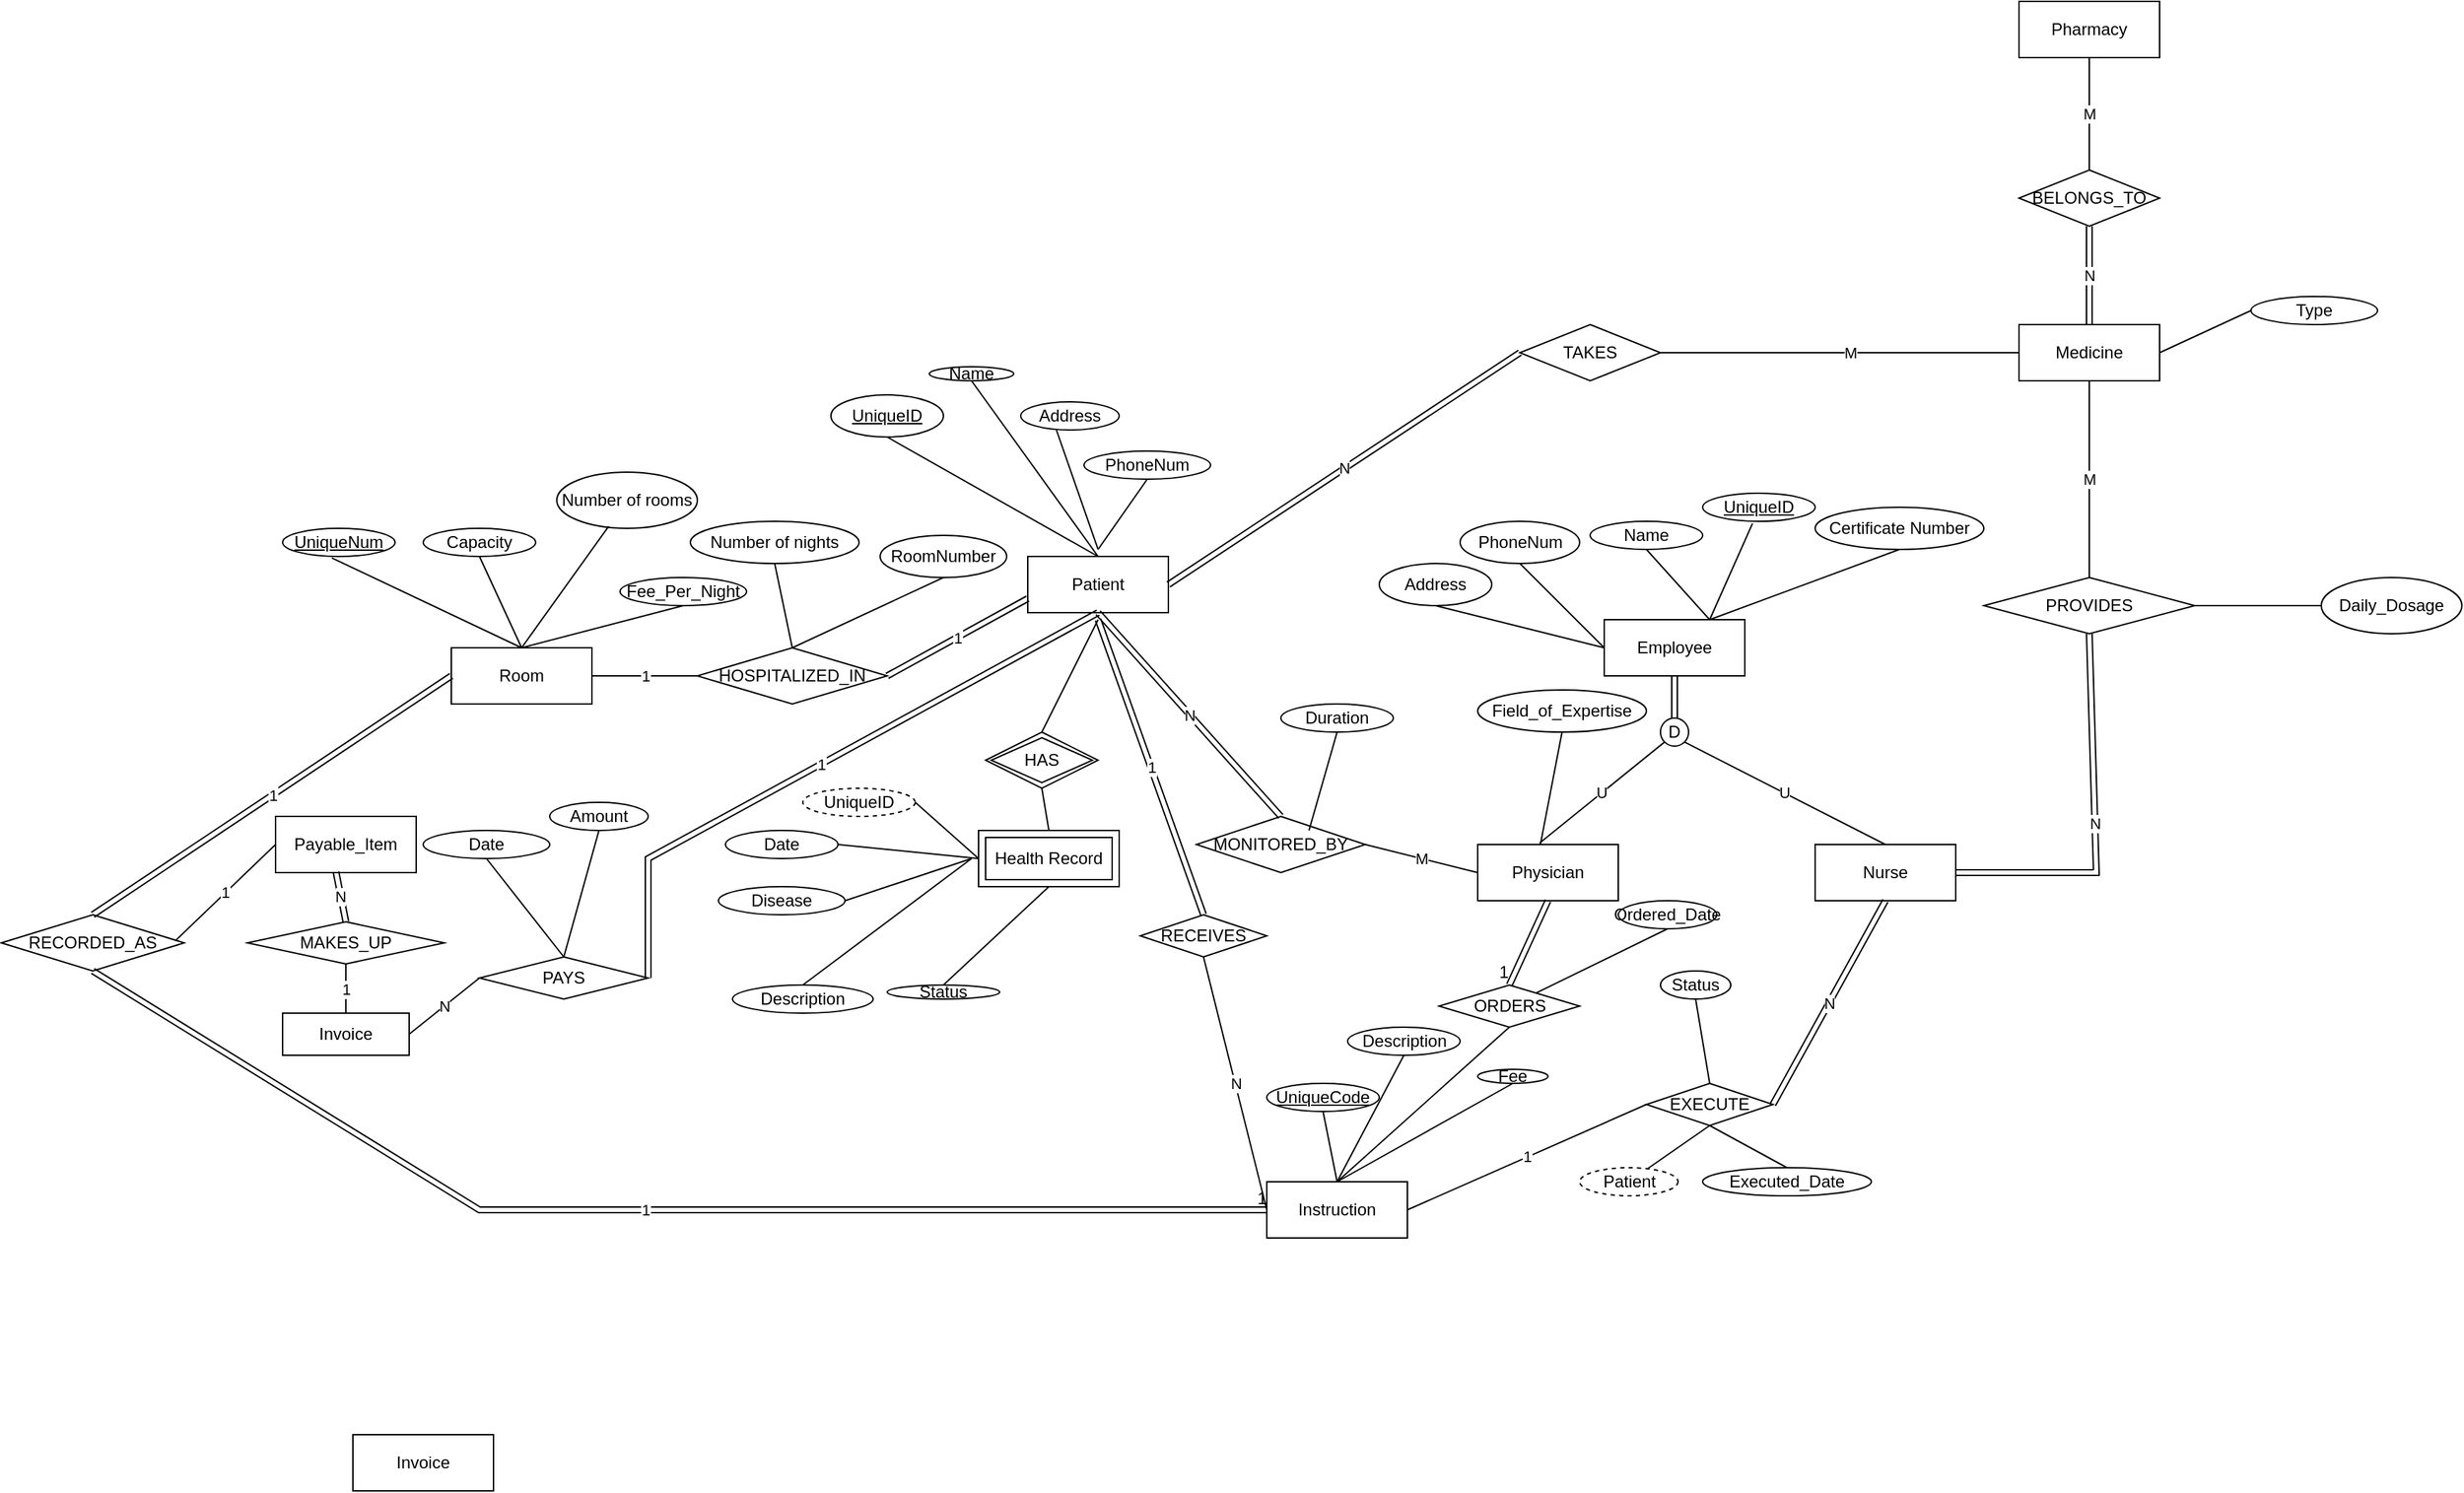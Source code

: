 <mxfile version="20.8.20" type="github">
  <diagram name="Page-1" id="-dqnDWmHI4KpS8x99t0E">
    <mxGraphModel dx="1797" dy="1691" grid="1" gridSize="10" guides="1" tooltips="1" connect="1" arrows="1" fold="1" page="1" pageScale="1" pageWidth="850" pageHeight="1100" math="0" shadow="0">
      <root>
        <mxCell id="0" />
        <mxCell id="1" parent="0" />
        <mxCell id="aSZPK6pYw0Ljr9cqZKYC-2" value="Room" style="whiteSpace=wrap;html=1;align=center;" parent="1" vertex="1">
          <mxGeometry x="-20" y="140" width="100" height="40" as="geometry" />
        </mxCell>
        <mxCell id="aSZPK6pYw0Ljr9cqZKYC-3" value="Patient" style="whiteSpace=wrap;html=1;align=center;" parent="1" vertex="1">
          <mxGeometry x="390" y="75" width="100" height="40" as="geometry" />
        </mxCell>
        <mxCell id="aSZPK6pYw0Ljr9cqZKYC-4" value="Employee" style="whiteSpace=wrap;html=1;align=center;" parent="1" vertex="1">
          <mxGeometry x="800" y="120" width="100" height="40" as="geometry" />
        </mxCell>
        <mxCell id="aSZPK6pYw0Ljr9cqZKYC-5" value="Payable_Item" style="whiteSpace=wrap;html=1;align=center;" parent="1" vertex="1">
          <mxGeometry x="-145" y="260" width="100" height="40" as="geometry" />
        </mxCell>
        <mxCell id="aSZPK6pYw0Ljr9cqZKYC-10" value="Physician" style="whiteSpace=wrap;html=1;align=center;" parent="1" vertex="1">
          <mxGeometry x="710" y="280" width="100" height="40" as="geometry" />
        </mxCell>
        <mxCell id="aSZPK6pYw0Ljr9cqZKYC-11" value="Nurse" style="whiteSpace=wrap;html=1;align=center;" parent="1" vertex="1">
          <mxGeometry x="950" y="280" width="100" height="40" as="geometry" />
        </mxCell>
        <mxCell id="aSZPK6pYw0Ljr9cqZKYC-12" value="HOSPITALIZED_IN" style="shape=rhombus;perimeter=rhombusPerimeter;whiteSpace=wrap;html=1;align=center;" parent="1" vertex="1">
          <mxGeometry x="155" y="140" width="135" height="40" as="geometry" />
        </mxCell>
        <mxCell id="aSZPK6pYw0Ljr9cqZKYC-15" value="HAS" style="shape=rhombus;double=1;perimeter=rhombusPerimeter;whiteSpace=wrap;html=1;align=center;" parent="1" vertex="1">
          <mxGeometry x="360" y="200" width="80" height="40" as="geometry" />
        </mxCell>
        <mxCell id="aSZPK6pYw0Ljr9cqZKYC-16" value="Health Record" style="shape=ext;margin=3;double=1;whiteSpace=wrap;html=1;align=center;" parent="1" vertex="1">
          <mxGeometry x="355" y="270" width="100" height="40" as="geometry" />
        </mxCell>
        <mxCell id="aSZPK6pYw0Ljr9cqZKYC-17" value="Instruction" style="whiteSpace=wrap;html=1;align=center;fontStyle=0" parent="1" vertex="1">
          <mxGeometry x="560" y="520" width="100" height="40" as="geometry" />
        </mxCell>
        <mxCell id="aSZPK6pYw0Ljr9cqZKYC-19" value="MONITORED_BY" style="shape=rhombus;perimeter=rhombusPerimeter;whiteSpace=wrap;html=1;align=center;" parent="1" vertex="1">
          <mxGeometry x="510" y="260" width="120" height="40" as="geometry" />
        </mxCell>
        <mxCell id="aSZPK6pYw0Ljr9cqZKYC-20" value="EXECUTE" style="shape=rhombus;perimeter=rhombusPerimeter;whiteSpace=wrap;html=1;align=center;" parent="1" vertex="1">
          <mxGeometry x="830" y="450" width="90" height="30" as="geometry" />
        </mxCell>
        <mxCell id="aSZPK6pYw0Ljr9cqZKYC-21" value="ORDERS" style="shape=rhombus;perimeter=rhombusPerimeter;whiteSpace=wrap;html=1;align=center;" parent="1" vertex="1">
          <mxGeometry x="682.5" y="380" width="100" height="30" as="geometry" />
        </mxCell>
        <mxCell id="aSZPK6pYw0Ljr9cqZKYC-22" value="RECEIVES" style="shape=rhombus;perimeter=rhombusPerimeter;whiteSpace=wrap;html=1;align=center;" parent="1" vertex="1">
          <mxGeometry x="470" y="330" width="90" height="30" as="geometry" />
        </mxCell>
        <mxCell id="aSZPK6pYw0Ljr9cqZKYC-26" value="D" style="ellipse;whiteSpace=wrap;html=1;" parent="1" vertex="1">
          <mxGeometry x="840" y="190" width="20" height="20" as="geometry" />
        </mxCell>
        <mxCell id="aSZPK6pYw0Ljr9cqZKYC-32" value="U" style="endArrow=none;html=1;rounded=0;exitX=0.44;exitY=-0.025;exitDx=0;exitDy=0;exitPerimeter=0;entryX=0;entryY=1;entryDx=0;entryDy=0;" parent="1" source="aSZPK6pYw0Ljr9cqZKYC-10" target="aSZPK6pYw0Ljr9cqZKYC-26" edge="1">
          <mxGeometry relative="1" as="geometry">
            <mxPoint x="720" y="230" as="sourcePoint" />
            <mxPoint x="880" y="230" as="targetPoint" />
          </mxGeometry>
        </mxCell>
        <mxCell id="aSZPK6pYw0Ljr9cqZKYC-33" value="" style="shape=link;html=1;rounded=0;exitX=0.5;exitY=1;exitDx=0;exitDy=0;entryX=0.5;entryY=0;entryDx=0;entryDy=0;" parent="1" source="aSZPK6pYw0Ljr9cqZKYC-4" target="aSZPK6pYw0Ljr9cqZKYC-26" edge="1">
          <mxGeometry relative="1" as="geometry">
            <mxPoint x="720" y="230" as="sourcePoint" />
            <mxPoint x="880" y="230" as="targetPoint" />
          </mxGeometry>
        </mxCell>
        <mxCell id="aSZPK6pYw0Ljr9cqZKYC-35" value="U" style="endArrow=none;html=1;rounded=0;entryX=0.5;entryY=0;entryDx=0;entryDy=0;exitX=1;exitY=1;exitDx=0;exitDy=0;" parent="1" source="aSZPK6pYw0Ljr9cqZKYC-26" target="aSZPK6pYw0Ljr9cqZKYC-11" edge="1">
          <mxGeometry relative="1" as="geometry">
            <mxPoint x="720" y="230" as="sourcePoint" />
            <mxPoint x="880" y="230" as="targetPoint" />
          </mxGeometry>
        </mxCell>
        <mxCell id="aSZPK6pYw0Ljr9cqZKYC-50" value="1" style="shape=link;html=1;rounded=0;entryX=0;entryY=0.75;entryDx=0;entryDy=0;exitX=1;exitY=0.5;exitDx=0;exitDy=0;" parent="1" source="aSZPK6pYw0Ljr9cqZKYC-12" target="aSZPK6pYw0Ljr9cqZKYC-3" edge="1">
          <mxGeometry relative="1" as="geometry">
            <mxPoint x="350" y="160" as="sourcePoint" />
            <mxPoint x="280" y="310" as="targetPoint" />
          </mxGeometry>
        </mxCell>
        <mxCell id="aSZPK6pYw0Ljr9cqZKYC-52" value="1" style="endArrow=none;html=1;rounded=0;exitX=1;exitY=0.5;exitDx=0;exitDy=0;entryX=0;entryY=0.5;entryDx=0;entryDy=0;" parent="1" source="aSZPK6pYw0Ljr9cqZKYC-2" target="aSZPK6pYw0Ljr9cqZKYC-12" edge="1">
          <mxGeometry relative="1" as="geometry">
            <mxPoint x="120" y="240" as="sourcePoint" />
            <mxPoint x="280" y="240" as="targetPoint" />
          </mxGeometry>
        </mxCell>
        <mxCell id="aSZPK6pYw0Ljr9cqZKYC-53" value="" style="endArrow=none;html=1;rounded=0;entryX=0.5;entryY=0;entryDx=0;entryDy=0;" parent="1" target="aSZPK6pYw0Ljr9cqZKYC-15" edge="1">
          <mxGeometry relative="1" as="geometry">
            <mxPoint x="440" y="120" as="sourcePoint" />
            <mxPoint x="370" y="360" as="targetPoint" />
          </mxGeometry>
        </mxCell>
        <mxCell id="aSZPK6pYw0Ljr9cqZKYC-54" value="" style="endArrow=none;html=1;rounded=0;exitX=0.5;exitY=1;exitDx=0;exitDy=0;entryX=0.5;entryY=0;entryDx=0;entryDy=0;" parent="1" source="aSZPK6pYw0Ljr9cqZKYC-15" target="aSZPK6pYw0Ljr9cqZKYC-16" edge="1">
          <mxGeometry relative="1" as="geometry">
            <mxPoint x="280" y="360" as="sourcePoint" />
            <mxPoint x="440" y="360" as="targetPoint" />
            <Array as="points" />
          </mxGeometry>
        </mxCell>
        <mxCell id="aSZPK6pYw0Ljr9cqZKYC-59" value="" style="shape=link;html=1;rounded=0;exitX=0.5;exitY=1;exitDx=0;exitDy=0;entryX=0.5;entryY=0;entryDx=0;entryDy=0;" parent="1" source="aSZPK6pYw0Ljr9cqZKYC-10" target="aSZPK6pYw0Ljr9cqZKYC-21" edge="1">
          <mxGeometry relative="1" as="geometry">
            <mxPoint x="700" y="510" as="sourcePoint" />
            <mxPoint x="860" y="510" as="targetPoint" />
          </mxGeometry>
        </mxCell>
        <mxCell id="aSZPK6pYw0Ljr9cqZKYC-60" value="1" style="resizable=0;html=1;align=right;verticalAlign=bottom;" parent="aSZPK6pYw0Ljr9cqZKYC-59" connectable="0" vertex="1">
          <mxGeometry x="1" relative="1" as="geometry" />
        </mxCell>
        <mxCell id="aSZPK6pYw0Ljr9cqZKYC-61" value="" style="endArrow=none;html=1;rounded=0;exitX=0.5;exitY=1;exitDx=0;exitDy=0;entryX=0.5;entryY=0;entryDx=0;entryDy=0;" parent="1" source="aSZPK6pYw0Ljr9cqZKYC-21" target="aSZPK6pYw0Ljr9cqZKYC-17" edge="1">
          <mxGeometry relative="1" as="geometry">
            <mxPoint x="630" y="510" as="sourcePoint" />
            <mxPoint x="790" y="510" as="targetPoint" />
          </mxGeometry>
        </mxCell>
        <mxCell id="aSZPK6pYw0Ljr9cqZKYC-63" value="N" style="endArrow=none;html=1;rounded=0;exitX=0.5;exitY=1;exitDx=0;exitDy=0;entryX=0;entryY=0.5;entryDx=0;entryDy=0;" parent="1" source="aSZPK6pYw0Ljr9cqZKYC-22" target="aSZPK6pYw0Ljr9cqZKYC-17" edge="1">
          <mxGeometry relative="1" as="geometry">
            <mxPoint x="630" y="450" as="sourcePoint" />
            <mxPoint x="530" y="480" as="targetPoint" />
          </mxGeometry>
        </mxCell>
        <mxCell id="aSZPK6pYw0Ljr9cqZKYC-64" value="N" style="shape=link;html=1;rounded=0;exitX=0.5;exitY=1;exitDx=0;exitDy=0;entryX=1;entryY=0.5;entryDx=0;entryDy=0;" parent="1" source="aSZPK6pYw0Ljr9cqZKYC-11" target="aSZPK6pYw0Ljr9cqZKYC-20" edge="1">
          <mxGeometry relative="1" as="geometry">
            <mxPoint x="770" y="450" as="sourcePoint" />
            <mxPoint x="930" y="450" as="targetPoint" />
          </mxGeometry>
        </mxCell>
        <mxCell id="aSZPK6pYw0Ljr9cqZKYC-66" value="1" style="endArrow=none;html=1;rounded=0;exitX=1;exitY=0.5;exitDx=0;exitDy=0;entryX=0;entryY=0.5;entryDx=0;entryDy=0;" parent="1" source="aSZPK6pYw0Ljr9cqZKYC-17" target="aSZPK6pYw0Ljr9cqZKYC-20" edge="1">
          <mxGeometry relative="1" as="geometry">
            <mxPoint x="770" y="450" as="sourcePoint" />
            <mxPoint x="930" y="450" as="targetPoint" />
          </mxGeometry>
        </mxCell>
        <mxCell id="6vHMBVvT9jH56hpRkgGV-1" value="1" style="shape=link;html=1;rounded=0;entryX=0.5;entryY=0;entryDx=0;entryDy=0;" parent="1" target="aSZPK6pYw0Ljr9cqZKYC-22" edge="1">
          <mxGeometry relative="1" as="geometry">
            <mxPoint x="440" y="120" as="sourcePoint" />
            <mxPoint x="520" y="310" as="targetPoint" />
          </mxGeometry>
        </mxCell>
        <mxCell id="6vHMBVvT9jH56hpRkgGV-3" value="N" style="shape=link;html=1;rounded=0;entryX=0.5;entryY=0;entryDx=0;entryDy=0;exitX=0.5;exitY=1;exitDx=0;exitDy=0;" parent="1" source="aSZPK6pYw0Ljr9cqZKYC-3" target="aSZPK6pYw0Ljr9cqZKYC-19" edge="1">
          <mxGeometry relative="1" as="geometry">
            <mxPoint x="450" y="120" as="sourcePoint" />
            <mxPoint x="400" y="250" as="targetPoint" />
          </mxGeometry>
        </mxCell>
        <mxCell id="6vHMBVvT9jH56hpRkgGV-5" value="M" style="endArrow=none;html=1;rounded=0;entryX=0;entryY=0.5;entryDx=0;entryDy=0;exitX=1;exitY=0.5;exitDx=0;exitDy=0;" parent="1" source="aSZPK6pYw0Ljr9cqZKYC-19" target="aSZPK6pYw0Ljr9cqZKYC-10" edge="1">
          <mxGeometry relative="1" as="geometry">
            <mxPoint x="240" y="250" as="sourcePoint" />
            <mxPoint x="400" y="250" as="targetPoint" />
          </mxGeometry>
        </mxCell>
        <mxCell id="6vHMBVvT9jH56hpRkgGV-8" value="N" style="shape=link;html=1;rounded=0;" parent="1" edge="1">
          <mxGeometry relative="1" as="geometry">
            <mxPoint x="490" y="95" as="sourcePoint" />
            <mxPoint x="740" y="-70" as="targetPoint" />
          </mxGeometry>
        </mxCell>
        <mxCell id="6vHMBVvT9jH56hpRkgGV-11" value="TAKES" style="shape=rhombus;perimeter=rhombusPerimeter;whiteSpace=wrap;html=1;align=center;" parent="1" vertex="1">
          <mxGeometry x="740" y="-90" width="100" height="40" as="geometry" />
        </mxCell>
        <mxCell id="6vHMBVvT9jH56hpRkgGV-12" value="M" style="endArrow=none;html=1;rounded=0;exitX=1;exitY=0.5;exitDx=0;exitDy=0;" parent="1" source="6vHMBVvT9jH56hpRkgGV-11" edge="1">
          <mxGeometry relative="1" as="geometry">
            <mxPoint x="970" y="-200" as="sourcePoint" />
            <mxPoint x="1110" y="-70" as="targetPoint" />
          </mxGeometry>
        </mxCell>
        <mxCell id="8IZqVmxzMMiTwjFsyfuv-1" value="UniqueID" style="ellipse;whiteSpace=wrap;html=1;align=center;fontStyle=4;" parent="1" vertex="1">
          <mxGeometry x="870" y="30" width="80" height="20" as="geometry" />
        </mxCell>
        <mxCell id="8IZqVmxzMMiTwjFsyfuv-3" value="Name" style="ellipse;whiteSpace=wrap;html=1;align=center;" parent="1" vertex="1">
          <mxGeometry x="790" y="50" width="80" height="20" as="geometry" />
        </mxCell>
        <mxCell id="8IZqVmxzMMiTwjFsyfuv-4" value="Address" style="ellipse;whiteSpace=wrap;html=1;align=center;" parent="1" vertex="1">
          <mxGeometry x="640" y="80" width="80" height="30" as="geometry" />
        </mxCell>
        <mxCell id="8IZqVmxzMMiTwjFsyfuv-5" value="PhoneNum" style="ellipse;whiteSpace=wrap;html=1;align=center;" parent="1" vertex="1">
          <mxGeometry x="697.5" y="50" width="85" height="30" as="geometry" />
        </mxCell>
        <mxCell id="8IZqVmxzMMiTwjFsyfuv-6" value="Certificate Number" style="ellipse;whiteSpace=wrap;html=1;align=center;" parent="1" vertex="1">
          <mxGeometry x="950" y="40" width="120" height="30" as="geometry" />
        </mxCell>
        <mxCell id="8IZqVmxzMMiTwjFsyfuv-7" value="" style="endArrow=none;html=1;rounded=0;exitX=0.5;exitY=1;exitDx=0;exitDy=0;entryX=0;entryY=0.5;entryDx=0;entryDy=0;" parent="1" source="8IZqVmxzMMiTwjFsyfuv-4" target="aSZPK6pYw0Ljr9cqZKYC-4" edge="1">
          <mxGeometry relative="1" as="geometry">
            <mxPoint x="740" y="150" as="sourcePoint" />
            <mxPoint x="900" y="150" as="targetPoint" />
          </mxGeometry>
        </mxCell>
        <mxCell id="8IZqVmxzMMiTwjFsyfuv-9" value="" style="endArrow=none;html=1;rounded=0;exitX=0.5;exitY=1;exitDx=0;exitDy=0;entryX=0;entryY=0.5;entryDx=0;entryDy=0;" parent="1" source="8IZqVmxzMMiTwjFsyfuv-5" target="aSZPK6pYw0Ljr9cqZKYC-4" edge="1">
          <mxGeometry relative="1" as="geometry">
            <mxPoint x="740" y="150" as="sourcePoint" />
            <mxPoint x="900" y="150" as="targetPoint" />
          </mxGeometry>
        </mxCell>
        <mxCell id="8IZqVmxzMMiTwjFsyfuv-10" value="" style="endArrow=none;html=1;rounded=0;exitX=0.5;exitY=1;exitDx=0;exitDy=0;entryX=0.75;entryY=0;entryDx=0;entryDy=0;" parent="1" source="8IZqVmxzMMiTwjFsyfuv-3" target="aSZPK6pYw0Ljr9cqZKYC-4" edge="1">
          <mxGeometry relative="1" as="geometry">
            <mxPoint x="740" y="150" as="sourcePoint" />
            <mxPoint x="900" y="150" as="targetPoint" />
          </mxGeometry>
        </mxCell>
        <mxCell id="8IZqVmxzMMiTwjFsyfuv-11" value="" style="endArrow=none;html=1;rounded=0;exitX=0.443;exitY=1.079;exitDx=0;exitDy=0;exitPerimeter=0;entryX=0.75;entryY=0;entryDx=0;entryDy=0;" parent="1" source="8IZqVmxzMMiTwjFsyfuv-1" target="aSZPK6pYw0Ljr9cqZKYC-4" edge="1">
          <mxGeometry relative="1" as="geometry">
            <mxPoint x="740" y="150" as="sourcePoint" />
            <mxPoint x="900" y="150" as="targetPoint" />
          </mxGeometry>
        </mxCell>
        <mxCell id="8IZqVmxzMMiTwjFsyfuv-12" value="" style="endArrow=none;html=1;rounded=0;entryX=0.5;entryY=1;entryDx=0;entryDy=0;exitX=0.75;exitY=0;exitDx=0;exitDy=0;" parent="1" source="aSZPK6pYw0Ljr9cqZKYC-4" target="8IZqVmxzMMiTwjFsyfuv-6" edge="1">
          <mxGeometry relative="1" as="geometry">
            <mxPoint x="740" y="150" as="sourcePoint" />
            <mxPoint x="900" y="150" as="targetPoint" />
          </mxGeometry>
        </mxCell>
        <mxCell id="8IZqVmxzMMiTwjFsyfuv-13" value="Field_of_Expertise" style="ellipse;whiteSpace=wrap;html=1;align=center;" parent="1" vertex="1">
          <mxGeometry x="710" y="170" width="120" height="30" as="geometry" />
        </mxCell>
        <mxCell id="8IZqVmxzMMiTwjFsyfuv-14" value="" style="endArrow=none;html=1;rounded=0;exitX=0.5;exitY=1;exitDx=0;exitDy=0;entryX=0.447;entryY=-0.014;entryDx=0;entryDy=0;entryPerimeter=0;" parent="1" source="8IZqVmxzMMiTwjFsyfuv-13" target="aSZPK6pYw0Ljr9cqZKYC-10" edge="1">
          <mxGeometry relative="1" as="geometry">
            <mxPoint x="740" y="190" as="sourcePoint" />
            <mxPoint x="900" y="190" as="targetPoint" />
          </mxGeometry>
        </mxCell>
        <mxCell id="8IZqVmxzMMiTwjFsyfuv-15" value="UniqueID" style="ellipse;whiteSpace=wrap;html=1;align=center;fontStyle=4;" parent="1" vertex="1">
          <mxGeometry x="250" y="-40" width="80" height="30" as="geometry" />
        </mxCell>
        <mxCell id="8IZqVmxzMMiTwjFsyfuv-16" value="Name" style="ellipse;whiteSpace=wrap;html=1;align=center;" parent="1" vertex="1">
          <mxGeometry x="320" y="-60" width="60" height="10" as="geometry" />
        </mxCell>
        <mxCell id="8IZqVmxzMMiTwjFsyfuv-18" value="PhoneNum" style="ellipse;whiteSpace=wrap;html=1;align=center;" parent="1" vertex="1">
          <mxGeometry x="430" width="90" height="20" as="geometry" />
        </mxCell>
        <mxCell id="8IZqVmxzMMiTwjFsyfuv-19" value="Address" style="ellipse;whiteSpace=wrap;html=1;align=center;" parent="1" vertex="1">
          <mxGeometry x="385" y="-35" width="70" height="20" as="geometry" />
        </mxCell>
        <mxCell id="8IZqVmxzMMiTwjFsyfuv-21" value="" style="endArrow=none;html=1;rounded=0;exitX=0.5;exitY=1;exitDx=0;exitDy=0;entryX=0.5;entryY=0;entryDx=0;entryDy=0;" parent="1" source="8IZqVmxzMMiTwjFsyfuv-16" target="aSZPK6pYw0Ljr9cqZKYC-3" edge="1">
          <mxGeometry relative="1" as="geometry">
            <mxPoint x="430" y="80" as="sourcePoint" />
            <mxPoint x="590" y="80" as="targetPoint" />
          </mxGeometry>
        </mxCell>
        <mxCell id="8IZqVmxzMMiTwjFsyfuv-22" value="" style="endArrow=none;html=1;rounded=0;exitX=0.5;exitY=1;exitDx=0;exitDy=0;entryX=0.5;entryY=0;entryDx=0;entryDy=0;" parent="1" source="8IZqVmxzMMiTwjFsyfuv-15" target="aSZPK6pYw0Ljr9cqZKYC-3" edge="1">
          <mxGeometry relative="1" as="geometry">
            <mxPoint x="430" y="80" as="sourcePoint" />
            <mxPoint x="590" y="80" as="targetPoint" />
          </mxGeometry>
        </mxCell>
        <mxCell id="8IZqVmxzMMiTwjFsyfuv-23" value="" style="endArrow=none;html=1;rounded=0;entryX=0.363;entryY=1.007;entryDx=0;entryDy=0;entryPerimeter=0;" parent="1" target="8IZqVmxzMMiTwjFsyfuv-19" edge="1">
          <mxGeometry relative="1" as="geometry">
            <mxPoint x="440" y="70" as="sourcePoint" />
            <mxPoint x="590" y="80" as="targetPoint" />
          </mxGeometry>
        </mxCell>
        <mxCell id="8IZqVmxzMMiTwjFsyfuv-24" value="" style="endArrow=none;html=1;rounded=0;entryX=0.5;entryY=1;entryDx=0;entryDy=0;" parent="1" target="8IZqVmxzMMiTwjFsyfuv-18" edge="1">
          <mxGeometry relative="1" as="geometry">
            <mxPoint x="440" y="70" as="sourcePoint" />
            <mxPoint x="590" y="80" as="targetPoint" />
          </mxGeometry>
        </mxCell>
        <mxCell id="8IZqVmxzMMiTwjFsyfuv-25" value="UniqueNum" style="ellipse;whiteSpace=wrap;html=1;align=center;fontStyle=4;" parent="1" vertex="1">
          <mxGeometry x="-140" y="55" width="80" height="20" as="geometry" />
        </mxCell>
        <mxCell id="8IZqVmxzMMiTwjFsyfuv-26" value="Fee_Per_Night" style="ellipse;whiteSpace=wrap;html=1;align=center;" parent="1" vertex="1">
          <mxGeometry x="100" y="90" width="90" height="20" as="geometry" />
        </mxCell>
        <mxCell id="8IZqVmxzMMiTwjFsyfuv-27" value="Capacity" style="ellipse;whiteSpace=wrap;html=1;align=center;" parent="1" vertex="1">
          <mxGeometry x="-40" y="55" width="80" height="20" as="geometry" />
        </mxCell>
        <mxCell id="8IZqVmxzMMiTwjFsyfuv-28" value="" style="endArrow=none;html=1;rounded=0;exitX=0.438;exitY=1.054;exitDx=0;exitDy=0;exitPerimeter=0;entryX=0.5;entryY=0;entryDx=0;entryDy=0;" parent="1" source="8IZqVmxzMMiTwjFsyfuv-25" target="aSZPK6pYw0Ljr9cqZKYC-2" edge="1">
          <mxGeometry relative="1" as="geometry">
            <mxPoint x="190" y="80" as="sourcePoint" />
            <mxPoint x="350" y="80" as="targetPoint" />
          </mxGeometry>
        </mxCell>
        <mxCell id="8IZqVmxzMMiTwjFsyfuv-29" value="" style="endArrow=none;html=1;rounded=0;exitX=0.5;exitY=1;exitDx=0;exitDy=0;" parent="1" source="8IZqVmxzMMiTwjFsyfuv-27" edge="1">
          <mxGeometry relative="1" as="geometry">
            <mxPoint x="120" y="80" as="sourcePoint" />
            <mxPoint x="30" y="140" as="targetPoint" />
          </mxGeometry>
        </mxCell>
        <mxCell id="8IZqVmxzMMiTwjFsyfuv-30" value="" style="endArrow=none;html=1;rounded=0;entryX=0.5;entryY=1;entryDx=0;entryDy=0;exitX=0.5;exitY=0;exitDx=0;exitDy=0;" parent="1" source="aSZPK6pYw0Ljr9cqZKYC-2" target="8IZqVmxzMMiTwjFsyfuv-26" edge="1">
          <mxGeometry relative="1" as="geometry">
            <mxPoint x="180" y="120" as="sourcePoint" />
            <mxPoint x="280" y="80" as="targetPoint" />
          </mxGeometry>
        </mxCell>
        <mxCell id="8IZqVmxzMMiTwjFsyfuv-31" value="UniqueCode" style="ellipse;whiteSpace=wrap;html=1;align=center;fontStyle=4;" parent="1" vertex="1">
          <mxGeometry x="560" y="450" width="80" height="20" as="geometry" />
        </mxCell>
        <mxCell id="8IZqVmxzMMiTwjFsyfuv-32" value="Description" style="ellipse;whiteSpace=wrap;html=1;align=center;" parent="1" vertex="1">
          <mxGeometry x="617.5" y="410" width="80" height="20" as="geometry" />
        </mxCell>
        <mxCell id="8IZqVmxzMMiTwjFsyfuv-33" value="Fee" style="ellipse;whiteSpace=wrap;html=1;align=center;" parent="1" vertex="1">
          <mxGeometry x="710" y="440" width="50" height="10" as="geometry" />
        </mxCell>
        <mxCell id="8IZqVmxzMMiTwjFsyfuv-34" value="" style="endArrow=none;html=1;rounded=0;exitX=0.5;exitY=1;exitDx=0;exitDy=0;entryX=0.5;entryY=0;entryDx=0;entryDy=0;" parent="1" source="8IZqVmxzMMiTwjFsyfuv-31" target="aSZPK6pYw0Ljr9cqZKYC-17" edge="1">
          <mxGeometry relative="1" as="geometry">
            <mxPoint x="630" y="430" as="sourcePoint" />
            <mxPoint x="610" y="600" as="targetPoint" />
          </mxGeometry>
        </mxCell>
        <mxCell id="8IZqVmxzMMiTwjFsyfuv-35" value="" style="endArrow=none;html=1;rounded=0;exitX=0.5;exitY=1;exitDx=0;exitDy=0;entryX=0.5;entryY=0;entryDx=0;entryDy=0;" parent="1" source="8IZqVmxzMMiTwjFsyfuv-32" target="aSZPK6pYw0Ljr9cqZKYC-17" edge="1">
          <mxGeometry relative="1" as="geometry">
            <mxPoint x="630" y="430" as="sourcePoint" />
            <mxPoint x="790" y="430" as="targetPoint" />
          </mxGeometry>
        </mxCell>
        <mxCell id="8IZqVmxzMMiTwjFsyfuv-36" value="" style="endArrow=none;html=1;rounded=0;entryX=0.5;entryY=1;entryDx=0;entryDy=0;exitX=0.5;exitY=0;exitDx=0;exitDy=0;" parent="1" source="aSZPK6pYw0Ljr9cqZKYC-17" target="8IZqVmxzMMiTwjFsyfuv-33" edge="1">
          <mxGeometry relative="1" as="geometry">
            <mxPoint x="630" y="430" as="sourcePoint" />
            <mxPoint x="790" y="430" as="targetPoint" />
          </mxGeometry>
        </mxCell>
        <mxCell id="8IZqVmxzMMiTwjFsyfuv-37" value="Ordered_Date" style="ellipse;whiteSpace=wrap;html=1;align=center;" parent="1" vertex="1">
          <mxGeometry x="810" y="320" width="70" height="20" as="geometry" />
        </mxCell>
        <mxCell id="8IZqVmxzMMiTwjFsyfuv-38" value="" style="endArrow=none;html=1;rounded=0;entryX=0.5;entryY=1;entryDx=0;entryDy=0;" parent="1" source="aSZPK6pYw0Ljr9cqZKYC-21" target="8IZqVmxzMMiTwjFsyfuv-37" edge="1">
          <mxGeometry relative="1" as="geometry">
            <mxPoint x="630" y="370" as="sourcePoint" />
            <mxPoint x="790" y="370" as="targetPoint" />
          </mxGeometry>
        </mxCell>
        <mxCell id="8IZqVmxzMMiTwjFsyfuv-39" value="Status" style="ellipse;whiteSpace=wrap;html=1;align=center;" parent="1" vertex="1">
          <mxGeometry x="840" y="370" width="50" height="20" as="geometry" />
        </mxCell>
        <mxCell id="8IZqVmxzMMiTwjFsyfuv-41" value="" style="endArrow=none;html=1;rounded=0;exitX=0.5;exitY=1;exitDx=0;exitDy=0;" parent="1" source="aSZPK6pYw0Ljr9cqZKYC-20" target="8IZqVmxzMMiTwjFsyfuv-42" edge="1">
          <mxGeometry relative="1" as="geometry">
            <mxPoint x="790" y="430" as="sourcePoint" />
            <mxPoint x="830" y="530" as="targetPoint" />
          </mxGeometry>
        </mxCell>
        <mxCell id="8IZqVmxzMMiTwjFsyfuv-42" value="Patient" style="ellipse;whiteSpace=wrap;html=1;align=center;dashed=1;" parent="1" vertex="1">
          <mxGeometry x="782.5" y="510" width="70" height="20" as="geometry" />
        </mxCell>
        <mxCell id="8IZqVmxzMMiTwjFsyfuv-43" value="Executed_Date" style="ellipse;whiteSpace=wrap;html=1;align=center;" parent="1" vertex="1">
          <mxGeometry x="870" y="510" width="120" height="20" as="geometry" />
        </mxCell>
        <mxCell id="8IZqVmxzMMiTwjFsyfuv-44" value="" style="endArrow=none;html=1;rounded=0;entryX=0.5;entryY=0;entryDx=0;entryDy=0;exitX=0.5;exitY=1;exitDx=0;exitDy=0;" parent="1" source="aSZPK6pYw0Ljr9cqZKYC-20" target="8IZqVmxzMMiTwjFsyfuv-43" edge="1">
          <mxGeometry relative="1" as="geometry">
            <mxPoint x="870" y="480" as="sourcePoint" />
            <mxPoint x="950" y="480" as="targetPoint" />
          </mxGeometry>
        </mxCell>
        <mxCell id="8IZqVmxzMMiTwjFsyfuv-45" value="UniqueID" style="ellipse;whiteSpace=wrap;html=1;align=center;dashed=1;" parent="1" vertex="1">
          <mxGeometry x="230" y="240" width="80" height="20" as="geometry" />
        </mxCell>
        <mxCell id="8IZqVmxzMMiTwjFsyfuv-46" value="Disease" style="ellipse;whiteSpace=wrap;html=1;align=center;" parent="1" vertex="1">
          <mxGeometry x="170" y="310" width="90" height="20" as="geometry" />
        </mxCell>
        <mxCell id="8IZqVmxzMMiTwjFsyfuv-47" value="Date" style="ellipse;whiteSpace=wrap;html=1;align=center;" parent="1" vertex="1">
          <mxGeometry x="175" y="270" width="80" height="20" as="geometry" />
        </mxCell>
        <mxCell id="8IZqVmxzMMiTwjFsyfuv-48" value="Description" style="ellipse;whiteSpace=wrap;html=1;align=center;" parent="1" vertex="1">
          <mxGeometry x="180" y="380" width="100" height="20" as="geometry" />
        </mxCell>
        <mxCell id="8IZqVmxzMMiTwjFsyfuv-49" value="Status" style="ellipse;whiteSpace=wrap;html=1;align=center;" parent="1" vertex="1">
          <mxGeometry x="290" y="380" width="80" height="10" as="geometry" />
        </mxCell>
        <mxCell id="8IZqVmxzMMiTwjFsyfuv-50" value="" style="endArrow=none;html=1;rounded=0;exitX=1;exitY=0.5;exitDx=0;exitDy=0;entryX=0;entryY=0.5;entryDx=0;entryDy=0;" parent="1" source="8IZqVmxzMMiTwjFsyfuv-45" target="aSZPK6pYw0Ljr9cqZKYC-16" edge="1">
          <mxGeometry relative="1" as="geometry">
            <mxPoint x="150" y="540" as="sourcePoint" />
            <mxPoint x="310" y="540" as="targetPoint" />
          </mxGeometry>
        </mxCell>
        <mxCell id="8IZqVmxzMMiTwjFsyfuv-51" value="" style="endArrow=none;html=1;rounded=0;exitX=1;exitY=0.5;exitDx=0;exitDy=0;" parent="1" source="8IZqVmxzMMiTwjFsyfuv-46" edge="1">
          <mxGeometry relative="1" as="geometry">
            <mxPoint x="150" y="540" as="sourcePoint" />
            <mxPoint x="350" y="290" as="targetPoint" />
          </mxGeometry>
        </mxCell>
        <mxCell id="8IZqVmxzMMiTwjFsyfuv-52" value="" style="endArrow=none;html=1;rounded=0;exitX=1;exitY=0.5;exitDx=0;exitDy=0;entryX=0;entryY=0.5;entryDx=0;entryDy=0;" parent="1" source="8IZqVmxzMMiTwjFsyfuv-47" target="aSZPK6pYw0Ljr9cqZKYC-16" edge="1">
          <mxGeometry relative="1" as="geometry">
            <mxPoint x="150" y="540" as="sourcePoint" />
            <mxPoint x="310" y="540" as="targetPoint" />
          </mxGeometry>
        </mxCell>
        <mxCell id="8IZqVmxzMMiTwjFsyfuv-53" value="" style="endArrow=none;html=1;rounded=0;exitX=0.5;exitY=0;exitDx=0;exitDy=0;" parent="1" source="8IZqVmxzMMiTwjFsyfuv-48" edge="1">
          <mxGeometry relative="1" as="geometry">
            <mxPoint x="150" y="540" as="sourcePoint" />
            <mxPoint x="350" y="290" as="targetPoint" />
          </mxGeometry>
        </mxCell>
        <mxCell id="8IZqVmxzMMiTwjFsyfuv-54" value="" style="endArrow=none;html=1;rounded=0;entryX=0.5;entryY=1;entryDx=0;entryDy=0;" parent="1" target="aSZPK6pYw0Ljr9cqZKYC-16" edge="1">
          <mxGeometry relative="1" as="geometry">
            <mxPoint x="330" y="380" as="sourcePoint" />
            <mxPoint x="110" y="530" as="targetPoint" />
          </mxGeometry>
        </mxCell>
        <mxCell id="U0tz3IEdTFuhJ-jfEQH--1" value="Invoice" style="whiteSpace=wrap;html=1;align=center;" parent="1" vertex="1">
          <mxGeometry x="-90" y="700" width="100" height="40" as="geometry" />
        </mxCell>
        <mxCell id="U0tz3IEdTFuhJ-jfEQH--12" value="PROVIDES" style="shape=rhombus;perimeter=rhombusPerimeter;whiteSpace=wrap;html=1;align=center;" parent="1" vertex="1">
          <mxGeometry x="1070" y="90" width="150" height="40" as="geometry" />
        </mxCell>
        <mxCell id="U0tz3IEdTFuhJ-jfEQH--13" value="N" style="shape=link;html=1;rounded=0;exitX=0.5;exitY=1;exitDx=0;exitDy=0;" parent="1" source="U0tz3IEdTFuhJ-jfEQH--12" edge="1">
          <mxGeometry relative="1" as="geometry">
            <mxPoint x="490" y="500" as="sourcePoint" />
            <mxPoint x="1050" y="300" as="targetPoint" />
            <Array as="points">
              <mxPoint x="1150" y="300" />
            </Array>
          </mxGeometry>
        </mxCell>
        <mxCell id="U0tz3IEdTFuhJ-jfEQH--15" value="Medicine" style="whiteSpace=wrap;html=1;align=center;" parent="1" vertex="1">
          <mxGeometry x="1095" y="-90" width="100" height="40" as="geometry" />
        </mxCell>
        <mxCell id="U0tz3IEdTFuhJ-jfEQH--17" value="Pharmacy" style="whiteSpace=wrap;html=1;align=center;" parent="1" vertex="1">
          <mxGeometry x="1095" y="-320" width="100" height="40" as="geometry" />
        </mxCell>
        <mxCell id="U0tz3IEdTFuhJ-jfEQH--18" value="BELONGS_TO" style="shape=rhombus;perimeter=rhombusPerimeter;whiteSpace=wrap;html=1;align=center;" parent="1" vertex="1">
          <mxGeometry x="1095" y="-200" width="100" height="40" as="geometry" />
        </mxCell>
        <mxCell id="U0tz3IEdTFuhJ-jfEQH--32" value="M" style="endArrow=none;html=1;rounded=0;exitX=0.5;exitY=1;exitDx=0;exitDy=0;entryX=0.5;entryY=0;entryDx=0;entryDy=0;" parent="1" source="U0tz3IEdTFuhJ-jfEQH--15" target="U0tz3IEdTFuhJ-jfEQH--12" edge="1">
          <mxGeometry relative="1" as="geometry">
            <mxPoint x="430" y="270" as="sourcePoint" />
            <mxPoint x="1130" y="80" as="targetPoint" />
          </mxGeometry>
        </mxCell>
        <mxCell id="U0tz3IEdTFuhJ-jfEQH--34" value="N" style="shape=link;html=1;rounded=0;exitX=0.5;exitY=1;exitDx=0;exitDy=0;entryX=0.5;entryY=0;entryDx=0;entryDy=0;" parent="1" source="U0tz3IEdTFuhJ-jfEQH--18" target="U0tz3IEdTFuhJ-jfEQH--15" edge="1">
          <mxGeometry relative="1" as="geometry">
            <mxPoint x="430" y="30" as="sourcePoint" />
            <mxPoint x="590" y="30" as="targetPoint" />
          </mxGeometry>
        </mxCell>
        <mxCell id="U0tz3IEdTFuhJ-jfEQH--36" value="M" style="endArrow=none;html=1;rounded=0;exitX=0.5;exitY=1;exitDx=0;exitDy=0;entryX=0.5;entryY=0;entryDx=0;entryDy=0;" parent="1" source="U0tz3IEdTFuhJ-jfEQH--17" target="U0tz3IEdTFuhJ-jfEQH--18" edge="1">
          <mxGeometry relative="1" as="geometry">
            <mxPoint x="430" y="30" as="sourcePoint" />
            <mxPoint x="590" y="30" as="targetPoint" />
          </mxGeometry>
        </mxCell>
        <mxCell id="U0tz3IEdTFuhJ-jfEQH--42" value="RECORDED_AS" style="shape=rhombus;perimeter=rhombusPerimeter;whiteSpace=wrap;html=1;align=center;" parent="1" vertex="1">
          <mxGeometry x="-340" y="330" width="130" height="40" as="geometry" />
        </mxCell>
        <mxCell id="U0tz3IEdTFuhJ-jfEQH--47" value="1" style="shape=link;html=1;rounded=0;exitX=0.5;exitY=1;exitDx=0;exitDy=0;" parent="1" source="U0tz3IEdTFuhJ-jfEQH--42" edge="1">
          <mxGeometry relative="1" as="geometry">
            <mxPoint x="90" y="340" as="sourcePoint" />
            <mxPoint x="560" y="540" as="targetPoint" />
            <Array as="points">
              <mxPoint y="540" />
            </Array>
          </mxGeometry>
        </mxCell>
        <mxCell id="U0tz3IEdTFuhJ-jfEQH--48" value="1" style="resizable=0;html=1;align=right;verticalAlign=bottom;" parent="U0tz3IEdTFuhJ-jfEQH--47" connectable="0" vertex="1">
          <mxGeometry x="1" relative="1" as="geometry" />
        </mxCell>
        <mxCell id="U0tz3IEdTFuhJ-jfEQH--49" value="1" style="shape=link;html=1;rounded=0;exitX=0;exitY=0.5;exitDx=0;exitDy=0;entryX=0.5;entryY=0;entryDx=0;entryDy=0;" parent="1" source="aSZPK6pYw0Ljr9cqZKYC-2" target="U0tz3IEdTFuhJ-jfEQH--42" edge="1">
          <mxGeometry relative="1" as="geometry">
            <mxPoint y="320" as="sourcePoint" />
            <mxPoint x="160" y="320" as="targetPoint" />
          </mxGeometry>
        </mxCell>
        <mxCell id="U0tz3IEdTFuhJ-jfEQH--54" value="Invoice" style="whiteSpace=wrap;html=1;align=center;" parent="1" vertex="1">
          <mxGeometry x="-140" y="400" width="90" height="30" as="geometry" />
        </mxCell>
        <mxCell id="U0tz3IEdTFuhJ-jfEQH--55" value="1" style="endArrow=none;html=1;rounded=0;exitX=0.952;exitY=0.461;exitDx=0;exitDy=0;exitPerimeter=0;entryX=0;entryY=0.5;entryDx=0;entryDy=0;" parent="1" source="U0tz3IEdTFuhJ-jfEQH--42" target="aSZPK6pYw0Ljr9cqZKYC-5" edge="1">
          <mxGeometry relative="1" as="geometry">
            <mxPoint y="320" as="sourcePoint" />
            <mxPoint x="160" y="320" as="targetPoint" />
          </mxGeometry>
        </mxCell>
        <mxCell id="U0tz3IEdTFuhJ-jfEQH--62" value="PAYS" style="shape=rhombus;perimeter=rhombusPerimeter;whiteSpace=wrap;html=1;align=center;" parent="1" vertex="1">
          <mxGeometry y="360" width="120" height="30" as="geometry" />
        </mxCell>
        <mxCell id="U0tz3IEdTFuhJ-jfEQH--63" value="1" style="shape=link;html=1;rounded=0;entryX=0.5;entryY=1;entryDx=0;entryDy=0;exitX=1;exitY=0.5;exitDx=0;exitDy=0;" parent="1" source="U0tz3IEdTFuhJ-jfEQH--62" target="aSZPK6pYw0Ljr9cqZKYC-3" edge="1">
          <mxGeometry relative="1" as="geometry">
            <mxPoint x="20" y="300" as="sourcePoint" />
            <mxPoint x="180" y="300" as="targetPoint" />
            <Array as="points">
              <mxPoint x="120" y="290" />
            </Array>
          </mxGeometry>
        </mxCell>
        <mxCell id="U0tz3IEdTFuhJ-jfEQH--65" value="N" style="endArrow=none;html=1;rounded=0;exitX=1;exitY=0.5;exitDx=0;exitDy=0;entryX=0;entryY=0.5;entryDx=0;entryDy=0;" parent="1" source="U0tz3IEdTFuhJ-jfEQH--54" target="U0tz3IEdTFuhJ-jfEQH--62" edge="1">
          <mxGeometry relative="1" as="geometry">
            <mxPoint x="20" y="330" as="sourcePoint" />
            <mxPoint x="180" y="330" as="targetPoint" />
          </mxGeometry>
        </mxCell>
        <mxCell id="U0tz3IEdTFuhJ-jfEQH--67" value="Type" style="ellipse;whiteSpace=wrap;html=1;align=center;" parent="1" vertex="1">
          <mxGeometry x="1260" y="-110" width="90" height="20" as="geometry" />
        </mxCell>
        <mxCell id="U0tz3IEdTFuhJ-jfEQH--68" value="" style="endArrow=none;html=1;rounded=0;entryX=0;entryY=0.5;entryDx=0;entryDy=0;exitX=1;exitY=0.5;exitDx=0;exitDy=0;" parent="1" source="U0tz3IEdTFuhJ-jfEQH--15" target="U0tz3IEdTFuhJ-jfEQH--67" edge="1">
          <mxGeometry relative="1" as="geometry">
            <mxPoint x="860" y="50" as="sourcePoint" />
            <mxPoint x="1020" y="50" as="targetPoint" />
          </mxGeometry>
        </mxCell>
        <mxCell id="U0tz3IEdTFuhJ-jfEQH--71" value="Number of nights" style="ellipse;whiteSpace=wrap;html=1;align=center;" parent="1" vertex="1">
          <mxGeometry x="150" y="50" width="120" height="30" as="geometry" />
        </mxCell>
        <mxCell id="U0tz3IEdTFuhJ-jfEQH--72" value="" style="endArrow=none;html=1;rounded=0;exitX=0.5;exitY=0;exitDx=0;exitDy=0;entryX=0.5;entryY=1;entryDx=0;entryDy=0;" parent="1" source="aSZPK6pYw0Ljr9cqZKYC-12" target="U0tz3IEdTFuhJ-jfEQH--71" edge="1">
          <mxGeometry relative="1" as="geometry">
            <mxPoint x="240" y="230" as="sourcePoint" />
            <mxPoint x="400" y="230" as="targetPoint" />
          </mxGeometry>
        </mxCell>
        <mxCell id="U0tz3IEdTFuhJ-jfEQH--74" value="Duration" style="ellipse;whiteSpace=wrap;html=1;align=center;" parent="1" vertex="1">
          <mxGeometry x="570" y="180" width="80" height="20" as="geometry" />
        </mxCell>
        <mxCell id="U0tz3IEdTFuhJ-jfEQH--75" value="" style="endArrow=none;html=1;rounded=0;entryX=0.5;entryY=1;entryDx=0;entryDy=0;" parent="1" target="U0tz3IEdTFuhJ-jfEQH--74" edge="1">
          <mxGeometry relative="1" as="geometry">
            <mxPoint x="590" y="270" as="sourcePoint" />
            <mxPoint x="680" y="230" as="targetPoint" />
          </mxGeometry>
        </mxCell>
        <mxCell id="U0tz3IEdTFuhJ-jfEQH--76" value="Amount" style="ellipse;whiteSpace=wrap;html=1;align=center;" parent="1" vertex="1">
          <mxGeometry x="50" y="250" width="70" height="20" as="geometry" />
        </mxCell>
        <mxCell id="U0tz3IEdTFuhJ-jfEQH--77" value="Date" style="ellipse;whiteSpace=wrap;html=1;align=center;" parent="1" vertex="1">
          <mxGeometry x="-40" y="270" width="90" height="20" as="geometry" />
        </mxCell>
        <mxCell id="U0tz3IEdTFuhJ-jfEQH--78" value="" style="endArrow=none;html=1;rounded=0;exitX=0.5;exitY=1;exitDx=0;exitDy=0;entryX=0.5;entryY=0;entryDx=0;entryDy=0;" parent="1" source="U0tz3IEdTFuhJ-jfEQH--77" target="U0tz3IEdTFuhJ-jfEQH--62" edge="1">
          <mxGeometry relative="1" as="geometry">
            <mxPoint x="170" y="330" as="sourcePoint" />
            <mxPoint x="330" y="330" as="targetPoint" />
          </mxGeometry>
        </mxCell>
        <mxCell id="U0tz3IEdTFuhJ-jfEQH--79" value="" style="endArrow=none;html=1;rounded=0;exitX=0.5;exitY=1;exitDx=0;exitDy=0;" parent="1" source="U0tz3IEdTFuhJ-jfEQH--76" edge="1">
          <mxGeometry relative="1" as="geometry">
            <mxPoint x="170" y="330" as="sourcePoint" />
            <mxPoint x="60" y="360" as="targetPoint" />
          </mxGeometry>
        </mxCell>
        <mxCell id="U0tz3IEdTFuhJ-jfEQH--82" value="Number of rooms" style="ellipse;whiteSpace=wrap;html=1;align=center;" parent="1" vertex="1">
          <mxGeometry x="55" y="15" width="100" height="40" as="geometry" />
        </mxCell>
        <mxCell id="U0tz3IEdTFuhJ-jfEQH--83" value="" style="endArrow=none;html=1;rounded=0;exitX=0.5;exitY=0;exitDx=0;exitDy=0;entryX=0.369;entryY=0.964;entryDx=0;entryDy=0;entryPerimeter=0;" parent="1" source="aSZPK6pYw0Ljr9cqZKYC-2" target="U0tz3IEdTFuhJ-jfEQH--82" edge="1">
          <mxGeometry relative="1" as="geometry">
            <mxPoint x="260" y="270" as="sourcePoint" />
            <mxPoint x="420" y="270" as="targetPoint" />
          </mxGeometry>
        </mxCell>
        <mxCell id="U0tz3IEdTFuhJ-jfEQH--84" value="RoomNumber" style="ellipse;whiteSpace=wrap;html=1;align=center;" parent="1" vertex="1">
          <mxGeometry x="285" y="60" width="90" height="30" as="geometry" />
        </mxCell>
        <mxCell id="U0tz3IEdTFuhJ-jfEQH--85" value="" style="endArrow=none;html=1;rounded=0;exitX=0.5;exitY=0;exitDx=0;exitDy=0;entryX=0.5;entryY=1;entryDx=0;entryDy=0;" parent="1" source="aSZPK6pYw0Ljr9cqZKYC-12" target="U0tz3IEdTFuhJ-jfEQH--84" edge="1">
          <mxGeometry relative="1" as="geometry">
            <mxPoint x="260" y="250" as="sourcePoint" />
            <mxPoint x="420" y="250" as="targetPoint" />
          </mxGeometry>
        </mxCell>
        <mxCell id="U0tz3IEdTFuhJ-jfEQH--86" value="" style="endArrow=none;html=1;rounded=0;entryX=0.5;entryY=1;entryDx=0;entryDy=0;exitX=0.5;exitY=0;exitDx=0;exitDy=0;" parent="1" source="aSZPK6pYw0Ljr9cqZKYC-20" target="8IZqVmxzMMiTwjFsyfuv-39" edge="1">
          <mxGeometry relative="1" as="geometry">
            <mxPoint x="580" y="390" as="sourcePoint" />
            <mxPoint x="740" y="390" as="targetPoint" />
          </mxGeometry>
        </mxCell>
        <mxCell id="U0tz3IEdTFuhJ-jfEQH--87" value="Daily_Dosage" style="ellipse;whiteSpace=wrap;html=1;align=center;" parent="1" vertex="1">
          <mxGeometry x="1310" y="90" width="100" height="40" as="geometry" />
        </mxCell>
        <mxCell id="U0tz3IEdTFuhJ-jfEQH--88" value="" style="endArrow=none;html=1;rounded=0;entryX=0;entryY=0.5;entryDx=0;entryDy=0;exitX=1;exitY=0.5;exitDx=0;exitDy=0;" parent="1" source="U0tz3IEdTFuhJ-jfEQH--12" target="U0tz3IEdTFuhJ-jfEQH--87" edge="1">
          <mxGeometry relative="1" as="geometry">
            <mxPoint x="860" y="90" as="sourcePoint" />
            <mxPoint x="1020" y="90" as="targetPoint" />
          </mxGeometry>
        </mxCell>
        <mxCell id="U0tz3IEdTFuhJ-jfEQH--89" value="MAKES_UP" style="shape=rhombus;perimeter=rhombusPerimeter;whiteSpace=wrap;html=1;align=center;" parent="1" vertex="1">
          <mxGeometry x="-165" y="335" width="140" height="30" as="geometry" />
        </mxCell>
        <mxCell id="U0tz3IEdTFuhJ-jfEQH--90" value="1" style="endArrow=none;html=1;rounded=0;exitX=0.5;exitY=0;exitDx=0;exitDy=0;entryX=0.5;entryY=1;entryDx=0;entryDy=0;" parent="1" source="U0tz3IEdTFuhJ-jfEQH--54" target="U0tz3IEdTFuhJ-jfEQH--89" edge="1">
          <mxGeometry relative="1" as="geometry">
            <mxPoint x="40" y="320" as="sourcePoint" />
            <mxPoint x="200" y="320" as="targetPoint" />
          </mxGeometry>
        </mxCell>
        <mxCell id="U0tz3IEdTFuhJ-jfEQH--91" value="N" style="shape=link;html=1;rounded=0;exitX=0.43;exitY=0.989;exitDx=0;exitDy=0;exitPerimeter=0;entryX=0.5;entryY=0;entryDx=0;entryDy=0;" parent="1" source="aSZPK6pYw0Ljr9cqZKYC-5" target="U0tz3IEdTFuhJ-jfEQH--89" edge="1">
          <mxGeometry relative="1" as="geometry">
            <mxPoint x="40" y="320" as="sourcePoint" />
            <mxPoint x="200" y="320" as="targetPoint" />
          </mxGeometry>
        </mxCell>
      </root>
    </mxGraphModel>
  </diagram>
</mxfile>
